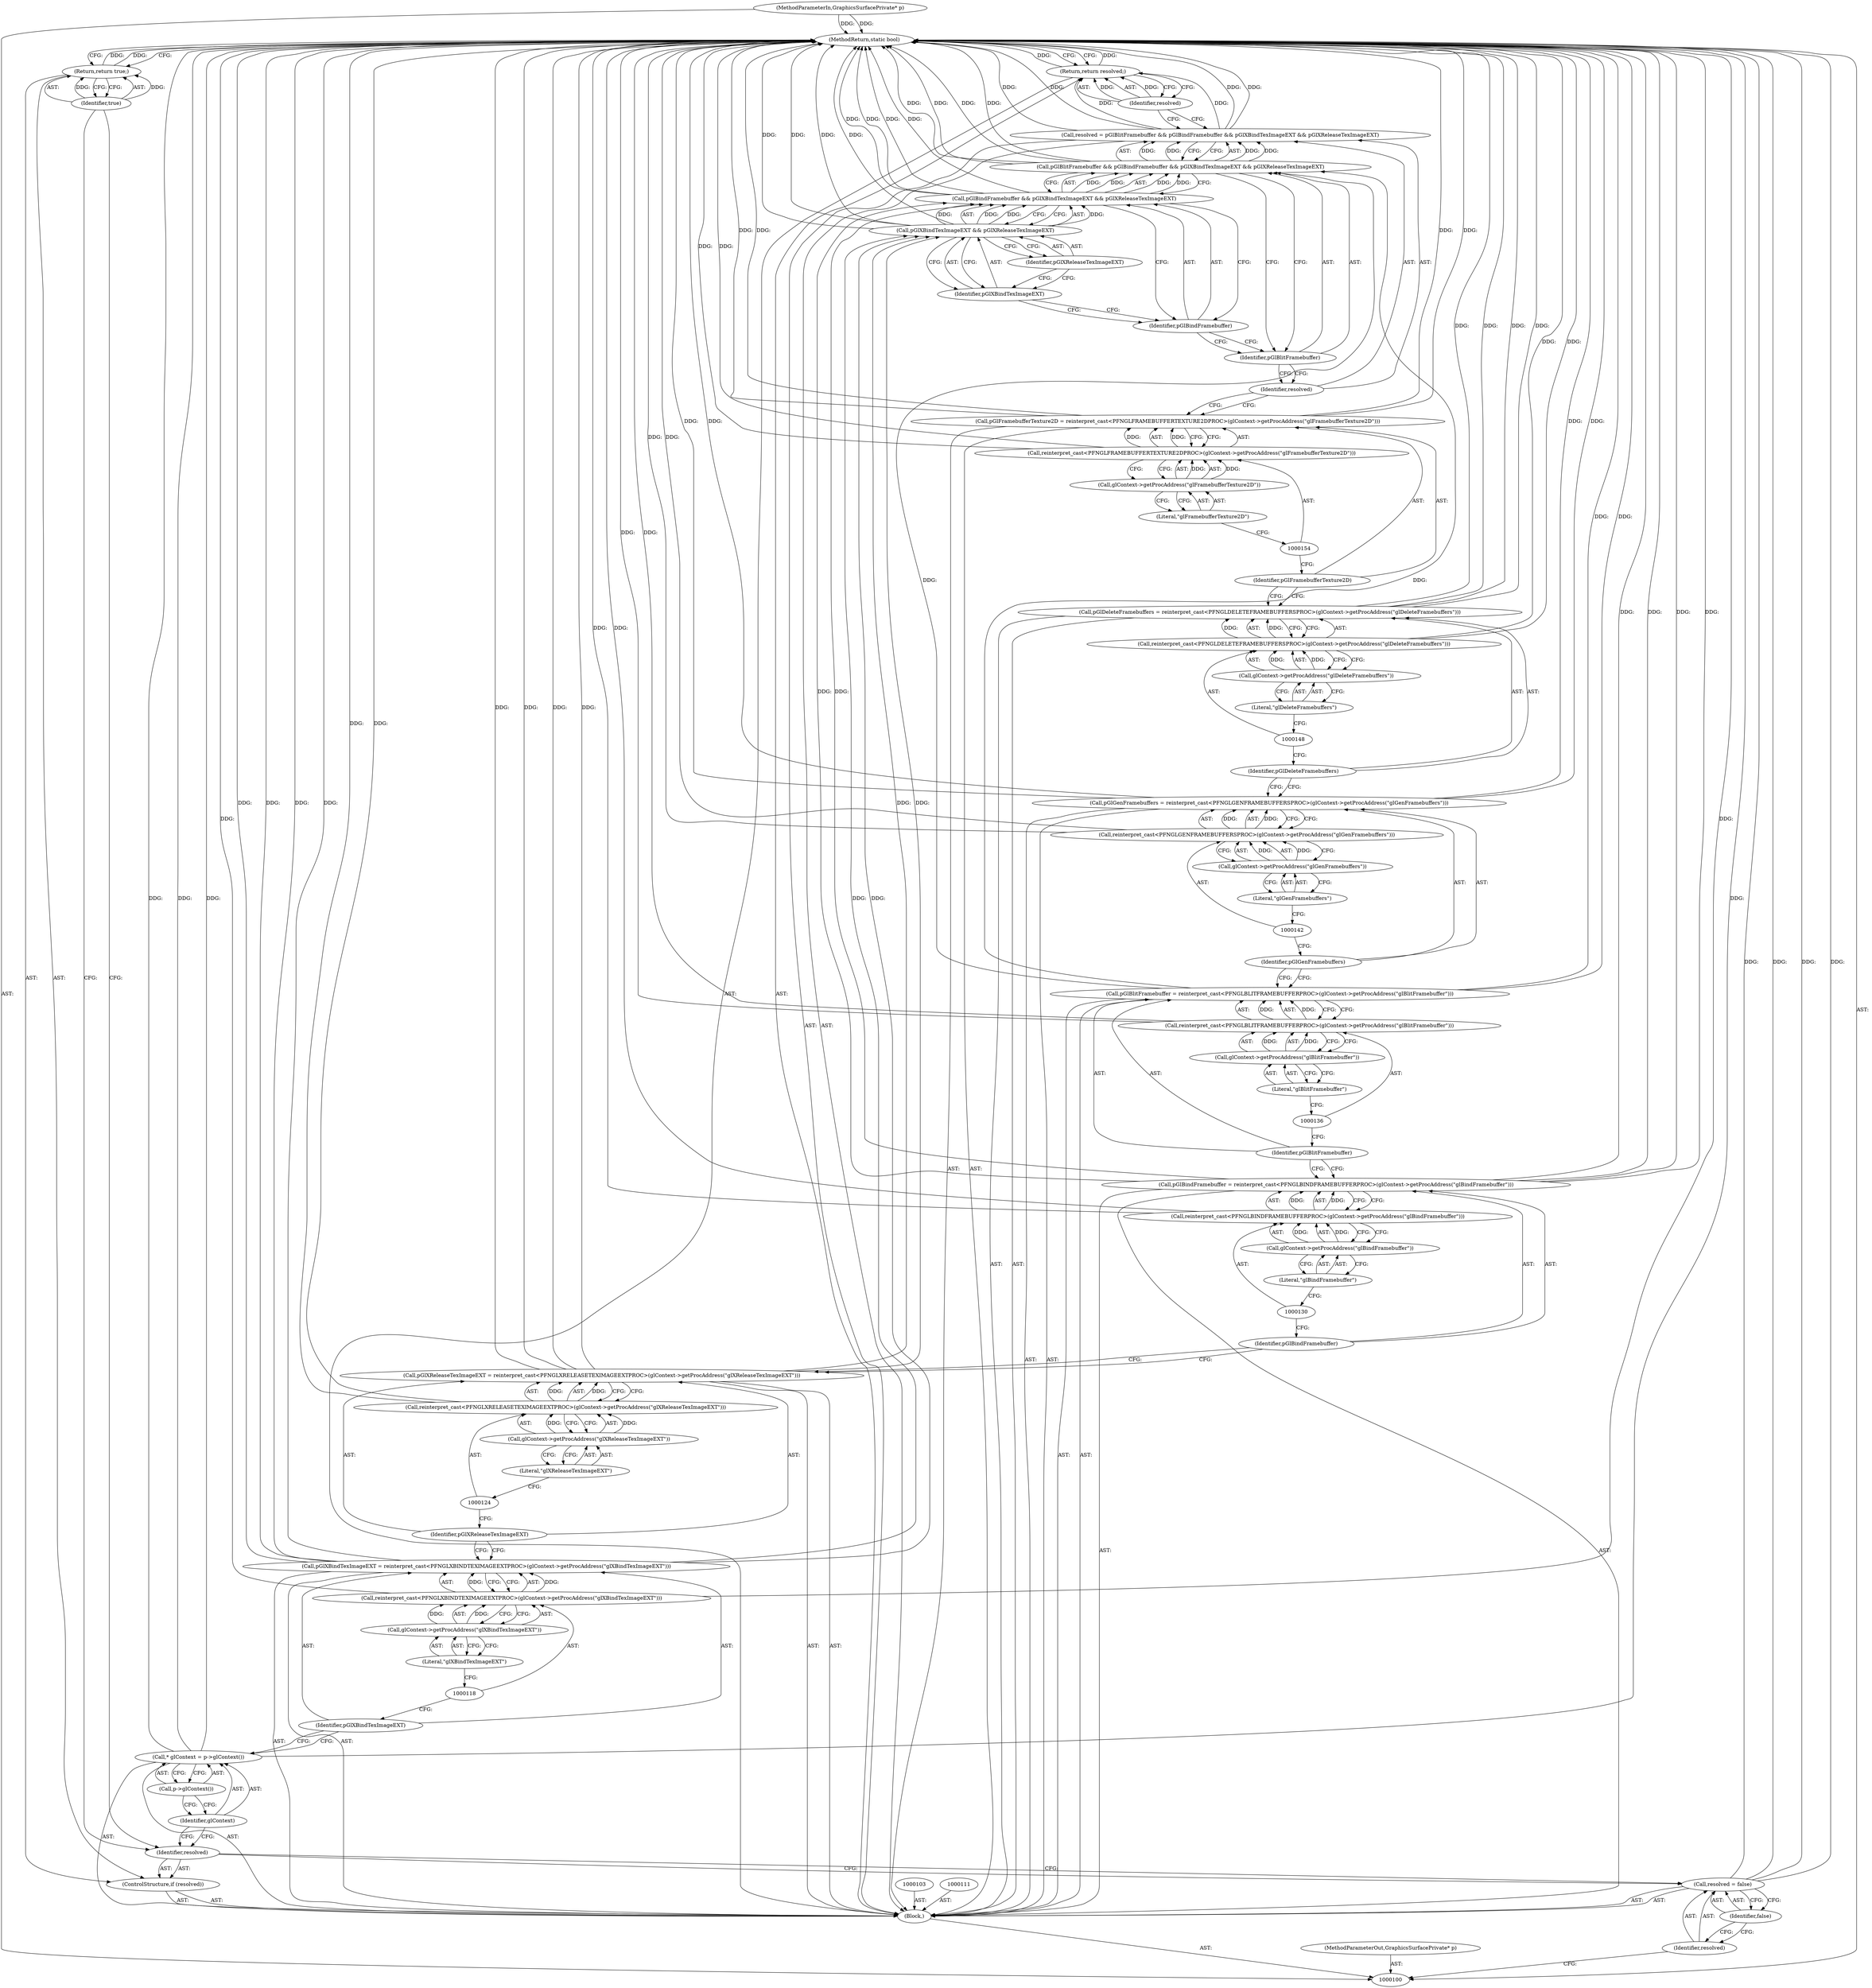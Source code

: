digraph "1_Chrome_4da7eefcaad044a6f919947a2a0e3d4fed87834c_5" {
"1000168" [label="(MethodReturn,static bool)"];
"1000101" [label="(MethodParameterIn,GraphicsSurfacePrivate* p)"];
"1000199" [label="(MethodParameterOut,GraphicsSurfacePrivate* p)"];
"1000129" [label="(Call,reinterpret_cast<PFNGLBINDFRAMEBUFFERPROC>(glContext->getProcAddress(\"glBindFramebuffer\")))"];
"1000127" [label="(Call,pGlBindFramebuffer = reinterpret_cast<PFNGLBINDFRAMEBUFFERPROC>(glContext->getProcAddress(\"glBindFramebuffer\")))"];
"1000128" [label="(Identifier,pGlBindFramebuffer)"];
"1000131" [label="(Call,glContext->getProcAddress(\"glBindFramebuffer\"))"];
"1000132" [label="(Literal,\"glBindFramebuffer\")"];
"1000135" [label="(Call,reinterpret_cast<PFNGLBLITFRAMEBUFFERPROC>(glContext->getProcAddress(\"glBlitFramebuffer\")))"];
"1000133" [label="(Call,pGlBlitFramebuffer = reinterpret_cast<PFNGLBLITFRAMEBUFFERPROC>(glContext->getProcAddress(\"glBlitFramebuffer\")))"];
"1000134" [label="(Identifier,pGlBlitFramebuffer)"];
"1000137" [label="(Call,glContext->getProcAddress(\"glBlitFramebuffer\"))"];
"1000138" [label="(Literal,\"glBlitFramebuffer\")"];
"1000141" [label="(Call,reinterpret_cast<PFNGLGENFRAMEBUFFERSPROC>(glContext->getProcAddress(\"glGenFramebuffers\")))"];
"1000139" [label="(Call,pGlGenFramebuffers = reinterpret_cast<PFNGLGENFRAMEBUFFERSPROC>(glContext->getProcAddress(\"glGenFramebuffers\")))"];
"1000140" [label="(Identifier,pGlGenFramebuffers)"];
"1000143" [label="(Call,glContext->getProcAddress(\"glGenFramebuffers\"))"];
"1000144" [label="(Literal,\"glGenFramebuffers\")"];
"1000150" [label="(Literal,\"glDeleteFramebuffers\")"];
"1000147" [label="(Call,reinterpret_cast<PFNGLDELETEFRAMEBUFFERSPROC>(glContext->getProcAddress(\"glDeleteFramebuffers\")))"];
"1000145" [label="(Call,pGlDeleteFramebuffers = reinterpret_cast<PFNGLDELETEFRAMEBUFFERSPROC>(glContext->getProcAddress(\"glDeleteFramebuffers\")))"];
"1000146" [label="(Identifier,pGlDeleteFramebuffers)"];
"1000149" [label="(Call,glContext->getProcAddress(\"glDeleteFramebuffers\"))"];
"1000156" [label="(Literal,\"glFramebufferTexture2D\")"];
"1000153" [label="(Call,reinterpret_cast<PFNGLFRAMEBUFFERTEXTURE2DPROC>(glContext->getProcAddress(\"glFramebufferTexture2D\")))"];
"1000151" [label="(Call,pGlFramebufferTexture2D = reinterpret_cast<PFNGLFRAMEBUFFERTEXTURE2DPROC>(glContext->getProcAddress(\"glFramebufferTexture2D\")))"];
"1000152" [label="(Identifier,pGlFramebufferTexture2D)"];
"1000155" [label="(Call,glContext->getProcAddress(\"glFramebufferTexture2D\"))"];
"1000102" [label="(Block,)"];
"1000159" [label="(Call,pGlBlitFramebuffer && pGlBindFramebuffer && pGlXBindTexImageEXT && pGlXReleaseTexImageEXT)"];
"1000160" [label="(Identifier,pGlBlitFramebuffer)"];
"1000161" [label="(Call,pGlBindFramebuffer && pGlXBindTexImageEXT && pGlXReleaseTexImageEXT)"];
"1000162" [label="(Identifier,pGlBindFramebuffer)"];
"1000157" [label="(Call,resolved = pGlBlitFramebuffer && pGlBindFramebuffer && pGlXBindTexImageEXT && pGlXReleaseTexImageEXT)"];
"1000158" [label="(Identifier,resolved)"];
"1000163" [label="(Call,pGlXBindTexImageEXT && pGlXReleaseTexImageEXT)"];
"1000164" [label="(Identifier,pGlXBindTexImageEXT)"];
"1000165" [label="(Identifier,pGlXReleaseTexImageEXT)"];
"1000167" [label="(Identifier,resolved)"];
"1000166" [label="(Return,return resolved;)"];
"1000104" [label="(Call,resolved = false)"];
"1000105" [label="(Identifier,resolved)"];
"1000106" [label="(Identifier,false)"];
"1000107" [label="(ControlStructure,if (resolved))"];
"1000108" [label="(Identifier,resolved)"];
"1000110" [label="(Identifier,true)"];
"1000109" [label="(Return,return true;)"];
"1000112" [label="(Call,* glContext = p->glContext())"];
"1000113" [label="(Identifier,glContext)"];
"1000114" [label="(Call,p->glContext())"];
"1000117" [label="(Call,reinterpret_cast<PFNGLXBINDTEXIMAGEEXTPROC>(glContext->getProcAddress(\"glXBindTexImageEXT\")))"];
"1000115" [label="(Call,pGlXBindTexImageEXT = reinterpret_cast<PFNGLXBINDTEXIMAGEEXTPROC>(glContext->getProcAddress(\"glXBindTexImageEXT\")))"];
"1000116" [label="(Identifier,pGlXBindTexImageEXT)"];
"1000119" [label="(Call,glContext->getProcAddress(\"glXBindTexImageEXT\"))"];
"1000120" [label="(Literal,\"glXBindTexImageEXT\")"];
"1000126" [label="(Literal,\"glXReleaseTexImageEXT\")"];
"1000123" [label="(Call,reinterpret_cast<PFNGLXRELEASETEXIMAGEEXTPROC>(glContext->getProcAddress(\"glXReleaseTexImageEXT\")))"];
"1000121" [label="(Call,pGlXReleaseTexImageEXT = reinterpret_cast<PFNGLXRELEASETEXIMAGEEXTPROC>(glContext->getProcAddress(\"glXReleaseTexImageEXT\")))"];
"1000122" [label="(Identifier,pGlXReleaseTexImageEXT)"];
"1000125" [label="(Call,glContext->getProcAddress(\"glXReleaseTexImageEXT\"))"];
"1000168" -> "1000100"  [label="AST: "];
"1000168" -> "1000109"  [label="CFG: "];
"1000168" -> "1000166"  [label="CFG: "];
"1000163" -> "1000168"  [label="DDG: "];
"1000163" -> "1000168"  [label="DDG: "];
"1000123" -> "1000168"  [label="DDG: "];
"1000104" -> "1000168"  [label="DDG: "];
"1000104" -> "1000168"  [label="DDG: "];
"1000147" -> "1000168"  [label="DDG: "];
"1000127" -> "1000168"  [label="DDG: "];
"1000127" -> "1000168"  [label="DDG: "];
"1000117" -> "1000168"  [label="DDG: "];
"1000157" -> "1000168"  [label="DDG: "];
"1000157" -> "1000168"  [label="DDG: "];
"1000115" -> "1000168"  [label="DDG: "];
"1000115" -> "1000168"  [label="DDG: "];
"1000112" -> "1000168"  [label="DDG: "];
"1000112" -> "1000168"  [label="DDG: "];
"1000159" -> "1000168"  [label="DDG: "];
"1000159" -> "1000168"  [label="DDG: "];
"1000121" -> "1000168"  [label="DDG: "];
"1000121" -> "1000168"  [label="DDG: "];
"1000139" -> "1000168"  [label="DDG: "];
"1000139" -> "1000168"  [label="DDG: "];
"1000151" -> "1000168"  [label="DDG: "];
"1000151" -> "1000168"  [label="DDG: "];
"1000153" -> "1000168"  [label="DDG: "];
"1000133" -> "1000168"  [label="DDG: "];
"1000101" -> "1000168"  [label="DDG: "];
"1000141" -> "1000168"  [label="DDG: "];
"1000161" -> "1000168"  [label="DDG: "];
"1000161" -> "1000168"  [label="DDG: "];
"1000145" -> "1000168"  [label="DDG: "];
"1000145" -> "1000168"  [label="DDG: "];
"1000135" -> "1000168"  [label="DDG: "];
"1000129" -> "1000168"  [label="DDG: "];
"1000166" -> "1000168"  [label="DDG: "];
"1000109" -> "1000168"  [label="DDG: "];
"1000101" -> "1000100"  [label="AST: "];
"1000101" -> "1000168"  [label="DDG: "];
"1000199" -> "1000100"  [label="AST: "];
"1000129" -> "1000127"  [label="AST: "];
"1000129" -> "1000131"  [label="CFG: "];
"1000130" -> "1000129"  [label="AST: "];
"1000131" -> "1000129"  [label="AST: "];
"1000127" -> "1000129"  [label="CFG: "];
"1000129" -> "1000168"  [label="DDG: "];
"1000129" -> "1000127"  [label="DDG: "];
"1000131" -> "1000129"  [label="DDG: "];
"1000127" -> "1000102"  [label="AST: "];
"1000127" -> "1000129"  [label="CFG: "];
"1000128" -> "1000127"  [label="AST: "];
"1000129" -> "1000127"  [label="AST: "];
"1000134" -> "1000127"  [label="CFG: "];
"1000127" -> "1000168"  [label="DDG: "];
"1000127" -> "1000168"  [label="DDG: "];
"1000129" -> "1000127"  [label="DDG: "];
"1000127" -> "1000161"  [label="DDG: "];
"1000128" -> "1000127"  [label="AST: "];
"1000128" -> "1000121"  [label="CFG: "];
"1000130" -> "1000128"  [label="CFG: "];
"1000131" -> "1000129"  [label="AST: "];
"1000131" -> "1000132"  [label="CFG: "];
"1000132" -> "1000131"  [label="AST: "];
"1000129" -> "1000131"  [label="CFG: "];
"1000131" -> "1000129"  [label="DDG: "];
"1000132" -> "1000131"  [label="AST: "];
"1000132" -> "1000130"  [label="CFG: "];
"1000131" -> "1000132"  [label="CFG: "];
"1000135" -> "1000133"  [label="AST: "];
"1000135" -> "1000137"  [label="CFG: "];
"1000136" -> "1000135"  [label="AST: "];
"1000137" -> "1000135"  [label="AST: "];
"1000133" -> "1000135"  [label="CFG: "];
"1000135" -> "1000168"  [label="DDG: "];
"1000135" -> "1000133"  [label="DDG: "];
"1000137" -> "1000135"  [label="DDG: "];
"1000133" -> "1000102"  [label="AST: "];
"1000133" -> "1000135"  [label="CFG: "];
"1000134" -> "1000133"  [label="AST: "];
"1000135" -> "1000133"  [label="AST: "];
"1000140" -> "1000133"  [label="CFG: "];
"1000133" -> "1000168"  [label="DDG: "];
"1000135" -> "1000133"  [label="DDG: "];
"1000133" -> "1000159"  [label="DDG: "];
"1000134" -> "1000133"  [label="AST: "];
"1000134" -> "1000127"  [label="CFG: "];
"1000136" -> "1000134"  [label="CFG: "];
"1000137" -> "1000135"  [label="AST: "];
"1000137" -> "1000138"  [label="CFG: "];
"1000138" -> "1000137"  [label="AST: "];
"1000135" -> "1000137"  [label="CFG: "];
"1000137" -> "1000135"  [label="DDG: "];
"1000138" -> "1000137"  [label="AST: "];
"1000138" -> "1000136"  [label="CFG: "];
"1000137" -> "1000138"  [label="CFG: "];
"1000141" -> "1000139"  [label="AST: "];
"1000141" -> "1000143"  [label="CFG: "];
"1000142" -> "1000141"  [label="AST: "];
"1000143" -> "1000141"  [label="AST: "];
"1000139" -> "1000141"  [label="CFG: "];
"1000141" -> "1000168"  [label="DDG: "];
"1000141" -> "1000139"  [label="DDG: "];
"1000143" -> "1000141"  [label="DDG: "];
"1000139" -> "1000102"  [label="AST: "];
"1000139" -> "1000141"  [label="CFG: "];
"1000140" -> "1000139"  [label="AST: "];
"1000141" -> "1000139"  [label="AST: "];
"1000146" -> "1000139"  [label="CFG: "];
"1000139" -> "1000168"  [label="DDG: "];
"1000139" -> "1000168"  [label="DDG: "];
"1000141" -> "1000139"  [label="DDG: "];
"1000140" -> "1000139"  [label="AST: "];
"1000140" -> "1000133"  [label="CFG: "];
"1000142" -> "1000140"  [label="CFG: "];
"1000143" -> "1000141"  [label="AST: "];
"1000143" -> "1000144"  [label="CFG: "];
"1000144" -> "1000143"  [label="AST: "];
"1000141" -> "1000143"  [label="CFG: "];
"1000143" -> "1000141"  [label="DDG: "];
"1000144" -> "1000143"  [label="AST: "];
"1000144" -> "1000142"  [label="CFG: "];
"1000143" -> "1000144"  [label="CFG: "];
"1000150" -> "1000149"  [label="AST: "];
"1000150" -> "1000148"  [label="CFG: "];
"1000149" -> "1000150"  [label="CFG: "];
"1000147" -> "1000145"  [label="AST: "];
"1000147" -> "1000149"  [label="CFG: "];
"1000148" -> "1000147"  [label="AST: "];
"1000149" -> "1000147"  [label="AST: "];
"1000145" -> "1000147"  [label="CFG: "];
"1000147" -> "1000168"  [label="DDG: "];
"1000147" -> "1000145"  [label="DDG: "];
"1000149" -> "1000147"  [label="DDG: "];
"1000145" -> "1000102"  [label="AST: "];
"1000145" -> "1000147"  [label="CFG: "];
"1000146" -> "1000145"  [label="AST: "];
"1000147" -> "1000145"  [label="AST: "];
"1000152" -> "1000145"  [label="CFG: "];
"1000145" -> "1000168"  [label="DDG: "];
"1000145" -> "1000168"  [label="DDG: "];
"1000147" -> "1000145"  [label="DDG: "];
"1000146" -> "1000145"  [label="AST: "];
"1000146" -> "1000139"  [label="CFG: "];
"1000148" -> "1000146"  [label="CFG: "];
"1000149" -> "1000147"  [label="AST: "];
"1000149" -> "1000150"  [label="CFG: "];
"1000150" -> "1000149"  [label="AST: "];
"1000147" -> "1000149"  [label="CFG: "];
"1000149" -> "1000147"  [label="DDG: "];
"1000156" -> "1000155"  [label="AST: "];
"1000156" -> "1000154"  [label="CFG: "];
"1000155" -> "1000156"  [label="CFG: "];
"1000153" -> "1000151"  [label="AST: "];
"1000153" -> "1000155"  [label="CFG: "];
"1000154" -> "1000153"  [label="AST: "];
"1000155" -> "1000153"  [label="AST: "];
"1000151" -> "1000153"  [label="CFG: "];
"1000153" -> "1000168"  [label="DDG: "];
"1000153" -> "1000151"  [label="DDG: "];
"1000155" -> "1000153"  [label="DDG: "];
"1000151" -> "1000102"  [label="AST: "];
"1000151" -> "1000153"  [label="CFG: "];
"1000152" -> "1000151"  [label="AST: "];
"1000153" -> "1000151"  [label="AST: "];
"1000158" -> "1000151"  [label="CFG: "];
"1000151" -> "1000168"  [label="DDG: "];
"1000151" -> "1000168"  [label="DDG: "];
"1000153" -> "1000151"  [label="DDG: "];
"1000152" -> "1000151"  [label="AST: "];
"1000152" -> "1000145"  [label="CFG: "];
"1000154" -> "1000152"  [label="CFG: "];
"1000155" -> "1000153"  [label="AST: "];
"1000155" -> "1000156"  [label="CFG: "];
"1000156" -> "1000155"  [label="AST: "];
"1000153" -> "1000155"  [label="CFG: "];
"1000155" -> "1000153"  [label="DDG: "];
"1000102" -> "1000100"  [label="AST: "];
"1000103" -> "1000102"  [label="AST: "];
"1000104" -> "1000102"  [label="AST: "];
"1000107" -> "1000102"  [label="AST: "];
"1000111" -> "1000102"  [label="AST: "];
"1000112" -> "1000102"  [label="AST: "];
"1000115" -> "1000102"  [label="AST: "];
"1000121" -> "1000102"  [label="AST: "];
"1000127" -> "1000102"  [label="AST: "];
"1000133" -> "1000102"  [label="AST: "];
"1000139" -> "1000102"  [label="AST: "];
"1000145" -> "1000102"  [label="AST: "];
"1000151" -> "1000102"  [label="AST: "];
"1000157" -> "1000102"  [label="AST: "];
"1000166" -> "1000102"  [label="AST: "];
"1000159" -> "1000157"  [label="AST: "];
"1000159" -> "1000160"  [label="CFG: "];
"1000159" -> "1000161"  [label="CFG: "];
"1000160" -> "1000159"  [label="AST: "];
"1000161" -> "1000159"  [label="AST: "];
"1000157" -> "1000159"  [label="CFG: "];
"1000159" -> "1000168"  [label="DDG: "];
"1000159" -> "1000168"  [label="DDG: "];
"1000159" -> "1000157"  [label="DDG: "];
"1000159" -> "1000157"  [label="DDG: "];
"1000133" -> "1000159"  [label="DDG: "];
"1000161" -> "1000159"  [label="DDG: "];
"1000161" -> "1000159"  [label="DDG: "];
"1000160" -> "1000159"  [label="AST: "];
"1000160" -> "1000158"  [label="CFG: "];
"1000162" -> "1000160"  [label="CFG: "];
"1000159" -> "1000160"  [label="CFG: "];
"1000161" -> "1000159"  [label="AST: "];
"1000161" -> "1000162"  [label="CFG: "];
"1000161" -> "1000163"  [label="CFG: "];
"1000162" -> "1000161"  [label="AST: "];
"1000163" -> "1000161"  [label="AST: "];
"1000159" -> "1000161"  [label="CFG: "];
"1000161" -> "1000168"  [label="DDG: "];
"1000161" -> "1000168"  [label="DDG: "];
"1000161" -> "1000159"  [label="DDG: "];
"1000161" -> "1000159"  [label="DDG: "];
"1000127" -> "1000161"  [label="DDG: "];
"1000163" -> "1000161"  [label="DDG: "];
"1000163" -> "1000161"  [label="DDG: "];
"1000162" -> "1000161"  [label="AST: "];
"1000162" -> "1000160"  [label="CFG: "];
"1000164" -> "1000162"  [label="CFG: "];
"1000161" -> "1000162"  [label="CFG: "];
"1000157" -> "1000102"  [label="AST: "];
"1000157" -> "1000159"  [label="CFG: "];
"1000158" -> "1000157"  [label="AST: "];
"1000159" -> "1000157"  [label="AST: "];
"1000167" -> "1000157"  [label="CFG: "];
"1000157" -> "1000168"  [label="DDG: "];
"1000157" -> "1000168"  [label="DDG: "];
"1000159" -> "1000157"  [label="DDG: "];
"1000159" -> "1000157"  [label="DDG: "];
"1000157" -> "1000166"  [label="DDG: "];
"1000158" -> "1000157"  [label="AST: "];
"1000158" -> "1000151"  [label="CFG: "];
"1000160" -> "1000158"  [label="CFG: "];
"1000163" -> "1000161"  [label="AST: "];
"1000163" -> "1000164"  [label="CFG: "];
"1000163" -> "1000165"  [label="CFG: "];
"1000164" -> "1000163"  [label="AST: "];
"1000165" -> "1000163"  [label="AST: "];
"1000161" -> "1000163"  [label="CFG: "];
"1000163" -> "1000168"  [label="DDG: "];
"1000163" -> "1000168"  [label="DDG: "];
"1000163" -> "1000161"  [label="DDG: "];
"1000163" -> "1000161"  [label="DDG: "];
"1000115" -> "1000163"  [label="DDG: "];
"1000121" -> "1000163"  [label="DDG: "];
"1000164" -> "1000163"  [label="AST: "];
"1000164" -> "1000162"  [label="CFG: "];
"1000165" -> "1000164"  [label="CFG: "];
"1000163" -> "1000164"  [label="CFG: "];
"1000165" -> "1000163"  [label="AST: "];
"1000165" -> "1000164"  [label="CFG: "];
"1000163" -> "1000165"  [label="CFG: "];
"1000167" -> "1000166"  [label="AST: "];
"1000167" -> "1000157"  [label="CFG: "];
"1000166" -> "1000167"  [label="CFG: "];
"1000167" -> "1000166"  [label="DDG: "];
"1000166" -> "1000102"  [label="AST: "];
"1000166" -> "1000167"  [label="CFG: "];
"1000167" -> "1000166"  [label="AST: "];
"1000168" -> "1000166"  [label="CFG: "];
"1000166" -> "1000168"  [label="DDG: "];
"1000167" -> "1000166"  [label="DDG: "];
"1000157" -> "1000166"  [label="DDG: "];
"1000104" -> "1000102"  [label="AST: "];
"1000104" -> "1000106"  [label="CFG: "];
"1000105" -> "1000104"  [label="AST: "];
"1000106" -> "1000104"  [label="AST: "];
"1000108" -> "1000104"  [label="CFG: "];
"1000104" -> "1000168"  [label="DDG: "];
"1000104" -> "1000168"  [label="DDG: "];
"1000105" -> "1000104"  [label="AST: "];
"1000105" -> "1000100"  [label="CFG: "];
"1000106" -> "1000105"  [label="CFG: "];
"1000106" -> "1000104"  [label="AST: "];
"1000106" -> "1000105"  [label="CFG: "];
"1000104" -> "1000106"  [label="CFG: "];
"1000107" -> "1000102"  [label="AST: "];
"1000108" -> "1000107"  [label="AST: "];
"1000109" -> "1000107"  [label="AST: "];
"1000108" -> "1000107"  [label="AST: "];
"1000108" -> "1000104"  [label="CFG: "];
"1000110" -> "1000108"  [label="CFG: "];
"1000113" -> "1000108"  [label="CFG: "];
"1000110" -> "1000109"  [label="AST: "];
"1000110" -> "1000108"  [label="CFG: "];
"1000109" -> "1000110"  [label="CFG: "];
"1000110" -> "1000109"  [label="DDG: "];
"1000109" -> "1000107"  [label="AST: "];
"1000109" -> "1000110"  [label="CFG: "];
"1000110" -> "1000109"  [label="AST: "];
"1000168" -> "1000109"  [label="CFG: "];
"1000109" -> "1000168"  [label="DDG: "];
"1000110" -> "1000109"  [label="DDG: "];
"1000112" -> "1000102"  [label="AST: "];
"1000112" -> "1000114"  [label="CFG: "];
"1000113" -> "1000112"  [label="AST: "];
"1000114" -> "1000112"  [label="AST: "];
"1000116" -> "1000112"  [label="CFG: "];
"1000112" -> "1000168"  [label="DDG: "];
"1000112" -> "1000168"  [label="DDG: "];
"1000113" -> "1000112"  [label="AST: "];
"1000113" -> "1000108"  [label="CFG: "];
"1000114" -> "1000113"  [label="CFG: "];
"1000114" -> "1000112"  [label="AST: "];
"1000114" -> "1000113"  [label="CFG: "];
"1000112" -> "1000114"  [label="CFG: "];
"1000117" -> "1000115"  [label="AST: "];
"1000117" -> "1000119"  [label="CFG: "];
"1000118" -> "1000117"  [label="AST: "];
"1000119" -> "1000117"  [label="AST: "];
"1000115" -> "1000117"  [label="CFG: "];
"1000117" -> "1000168"  [label="DDG: "];
"1000117" -> "1000115"  [label="DDG: "];
"1000119" -> "1000117"  [label="DDG: "];
"1000115" -> "1000102"  [label="AST: "];
"1000115" -> "1000117"  [label="CFG: "];
"1000116" -> "1000115"  [label="AST: "];
"1000117" -> "1000115"  [label="AST: "];
"1000122" -> "1000115"  [label="CFG: "];
"1000115" -> "1000168"  [label="DDG: "];
"1000115" -> "1000168"  [label="DDG: "];
"1000117" -> "1000115"  [label="DDG: "];
"1000115" -> "1000163"  [label="DDG: "];
"1000116" -> "1000115"  [label="AST: "];
"1000116" -> "1000112"  [label="CFG: "];
"1000118" -> "1000116"  [label="CFG: "];
"1000119" -> "1000117"  [label="AST: "];
"1000119" -> "1000120"  [label="CFG: "];
"1000120" -> "1000119"  [label="AST: "];
"1000117" -> "1000119"  [label="CFG: "];
"1000119" -> "1000117"  [label="DDG: "];
"1000120" -> "1000119"  [label="AST: "];
"1000120" -> "1000118"  [label="CFG: "];
"1000119" -> "1000120"  [label="CFG: "];
"1000126" -> "1000125"  [label="AST: "];
"1000126" -> "1000124"  [label="CFG: "];
"1000125" -> "1000126"  [label="CFG: "];
"1000123" -> "1000121"  [label="AST: "];
"1000123" -> "1000125"  [label="CFG: "];
"1000124" -> "1000123"  [label="AST: "];
"1000125" -> "1000123"  [label="AST: "];
"1000121" -> "1000123"  [label="CFG: "];
"1000123" -> "1000168"  [label="DDG: "];
"1000123" -> "1000121"  [label="DDG: "];
"1000125" -> "1000123"  [label="DDG: "];
"1000121" -> "1000102"  [label="AST: "];
"1000121" -> "1000123"  [label="CFG: "];
"1000122" -> "1000121"  [label="AST: "];
"1000123" -> "1000121"  [label="AST: "];
"1000128" -> "1000121"  [label="CFG: "];
"1000121" -> "1000168"  [label="DDG: "];
"1000121" -> "1000168"  [label="DDG: "];
"1000123" -> "1000121"  [label="DDG: "];
"1000121" -> "1000163"  [label="DDG: "];
"1000122" -> "1000121"  [label="AST: "];
"1000122" -> "1000115"  [label="CFG: "];
"1000124" -> "1000122"  [label="CFG: "];
"1000125" -> "1000123"  [label="AST: "];
"1000125" -> "1000126"  [label="CFG: "];
"1000126" -> "1000125"  [label="AST: "];
"1000123" -> "1000125"  [label="CFG: "];
"1000125" -> "1000123"  [label="DDG: "];
}
